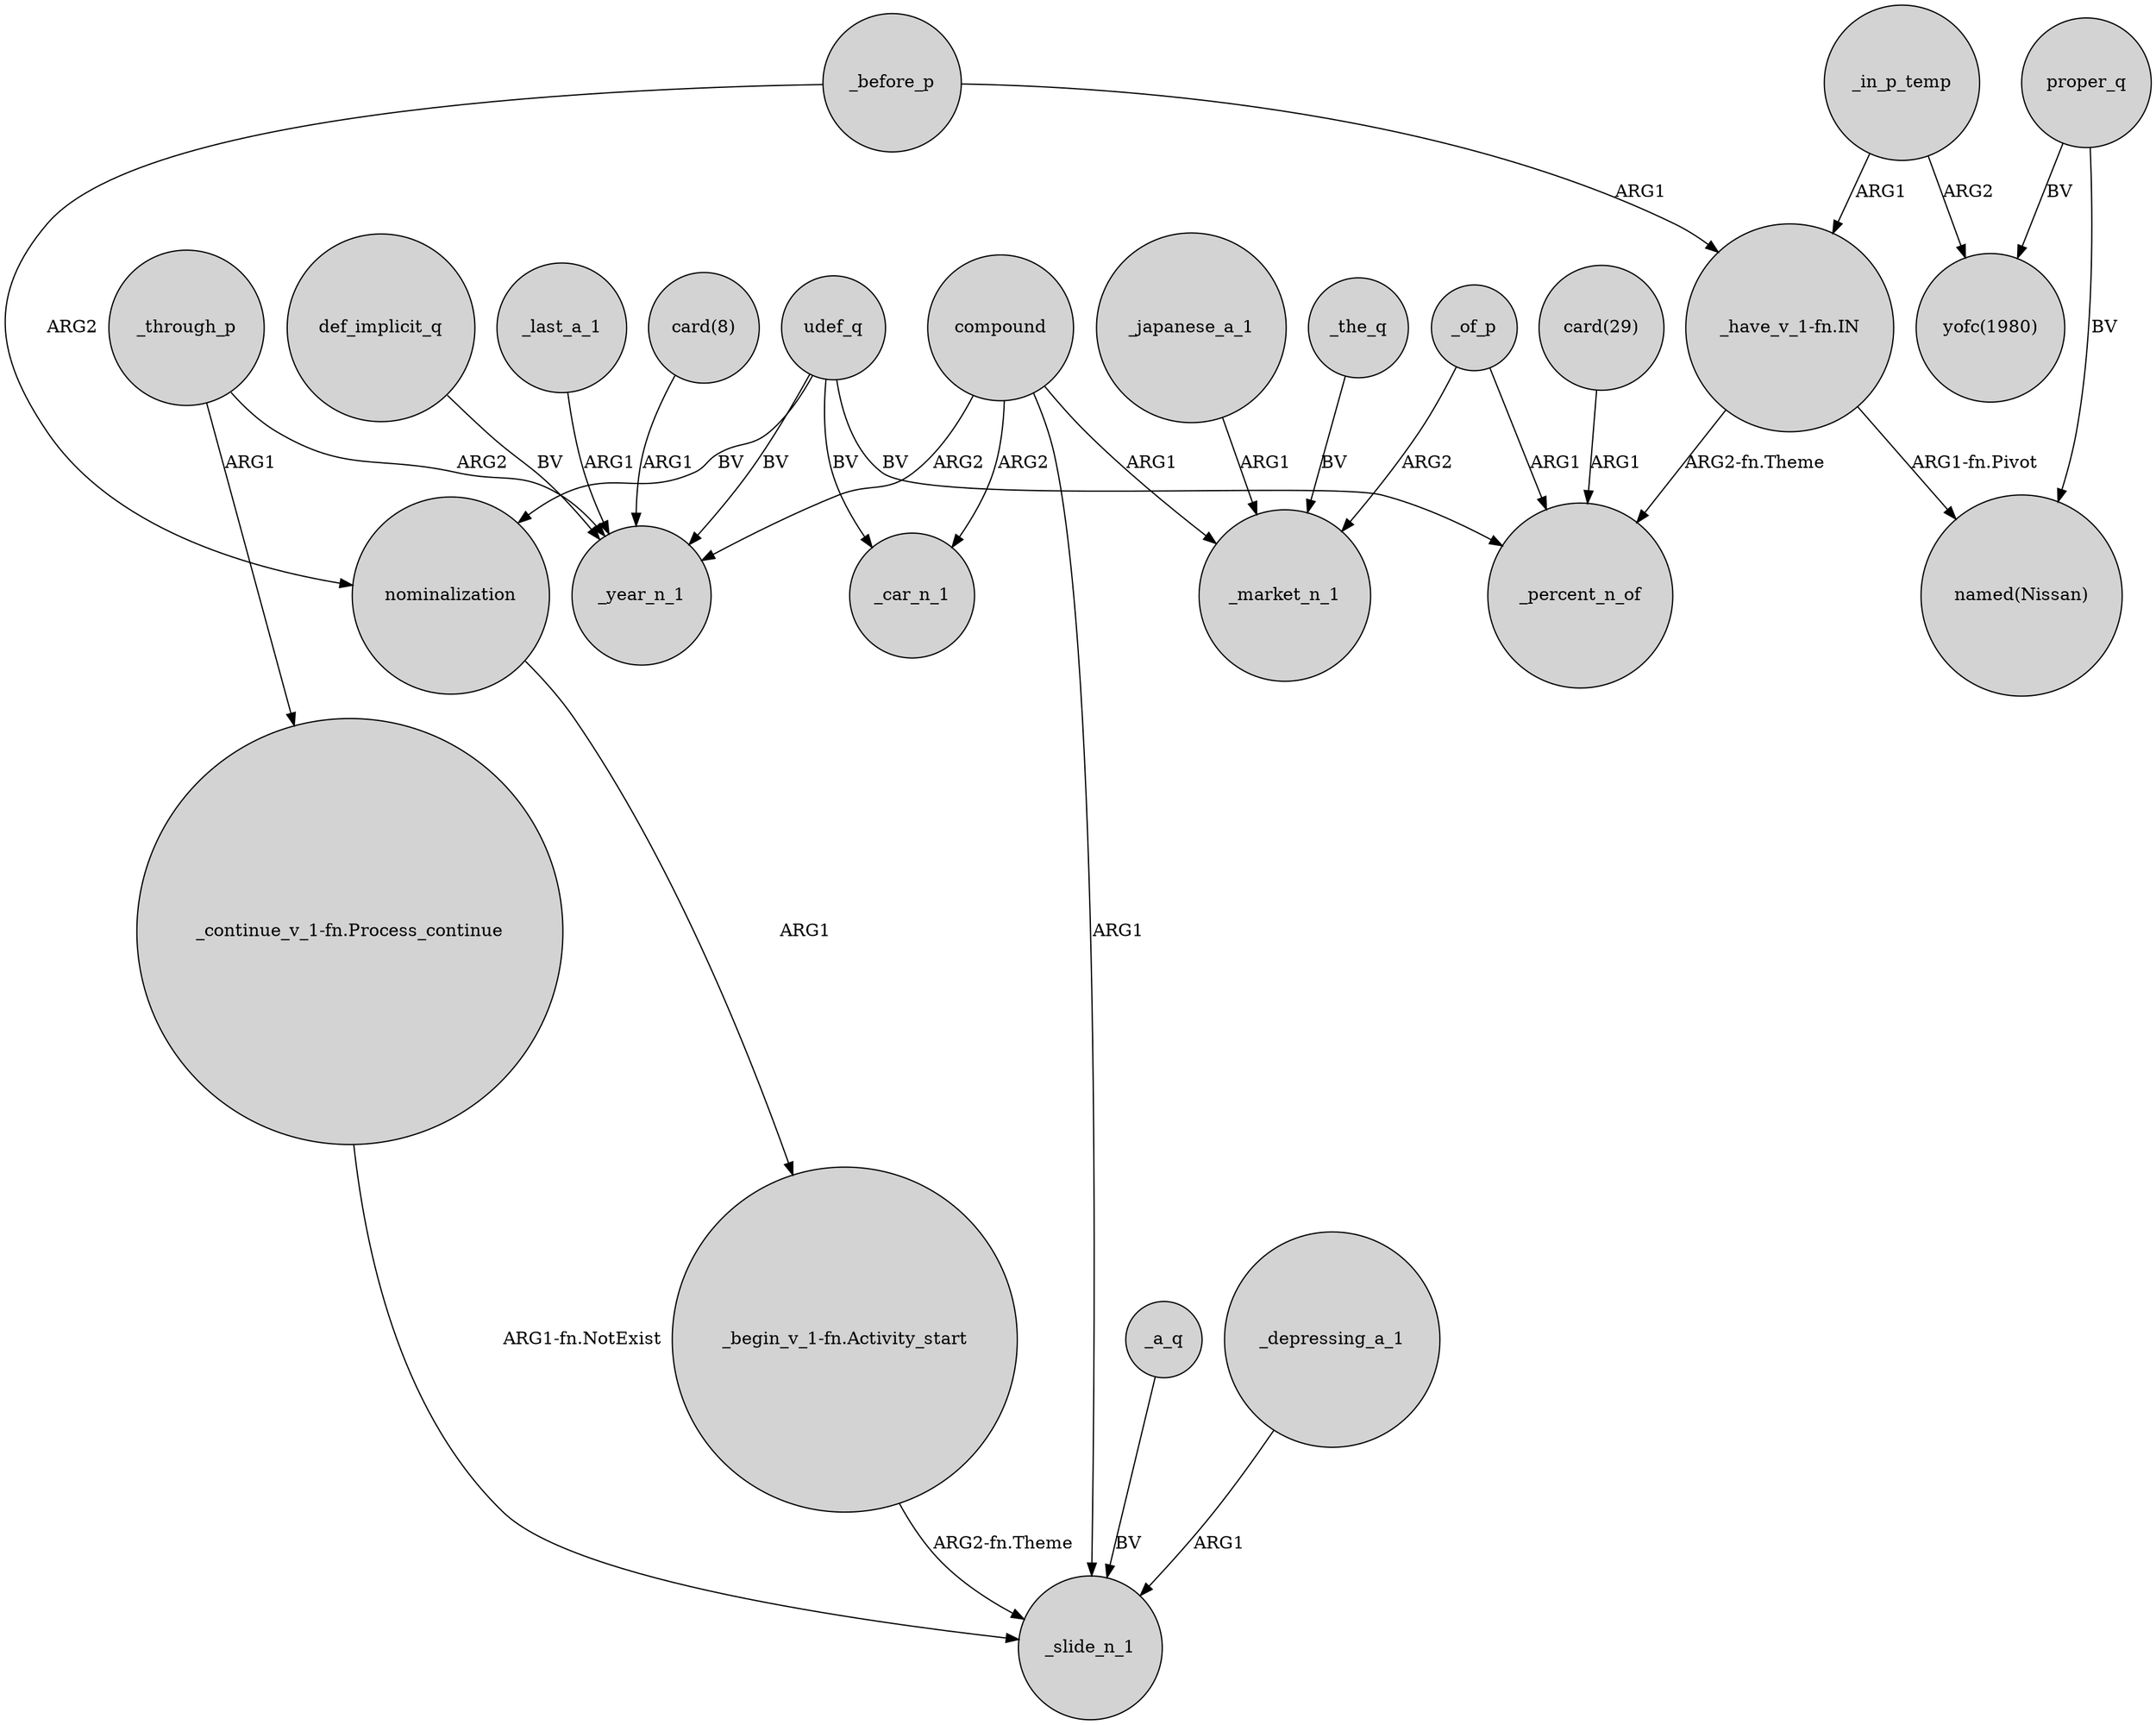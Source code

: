 digraph {
	node [shape=circle style=filled]
	"_begin_v_1-fn.Activity_start" -> _slide_n_1 [label="ARG2-fn.Theme"]
	def_implicit_q -> _year_n_1 [label=BV]
	_in_p_temp -> "yofc(1980)" [label=ARG2]
	_through_p -> "_continue_v_1-fn.Process_continue" [label=ARG1]
	_before_p -> nominalization [label=ARG2]
	_through_p -> _year_n_1 [label=ARG2]
	"_have_v_1-fn.IN" -> _percent_n_of [label="ARG2-fn.Theme"]
	"_have_v_1-fn.IN" -> "named(Nissan)" [label="ARG1-fn.Pivot"]
	_of_p -> _market_n_1 [label=ARG2]
	"_continue_v_1-fn.Process_continue" -> _slide_n_1 [label="ARG1-fn.NotExist"]
	_japanese_a_1 -> _market_n_1 [label=ARG1]
	_of_p -> _percent_n_of [label=ARG1]
	proper_q -> "named(Nissan)" [label=BV]
	compound -> _slide_n_1 [label=ARG1]
	"card(29)" -> _percent_n_of [label=ARG1]
	_last_a_1 -> _year_n_1 [label=ARG1]
	proper_q -> "yofc(1980)" [label=BV]
	udef_q -> nominalization [label=BV]
	"card(8)" -> _year_n_1 [label=ARG1]
	_in_p_temp -> "_have_v_1-fn.IN" [label=ARG1]
	udef_q -> _car_n_1 [label=BV]
	_before_p -> "_have_v_1-fn.IN" [label=ARG1]
	udef_q -> _year_n_1 [label=BV]
	udef_q -> _percent_n_of [label=BV]
	compound -> _market_n_1 [label=ARG1]
	nominalization -> "_begin_v_1-fn.Activity_start" [label=ARG1]
	_the_q -> _market_n_1 [label=BV]
	compound -> _car_n_1 [label=ARG2]
	_a_q -> _slide_n_1 [label=BV]
	compound -> _year_n_1 [label=ARG2]
	_depressing_a_1 -> _slide_n_1 [label=ARG1]
}
